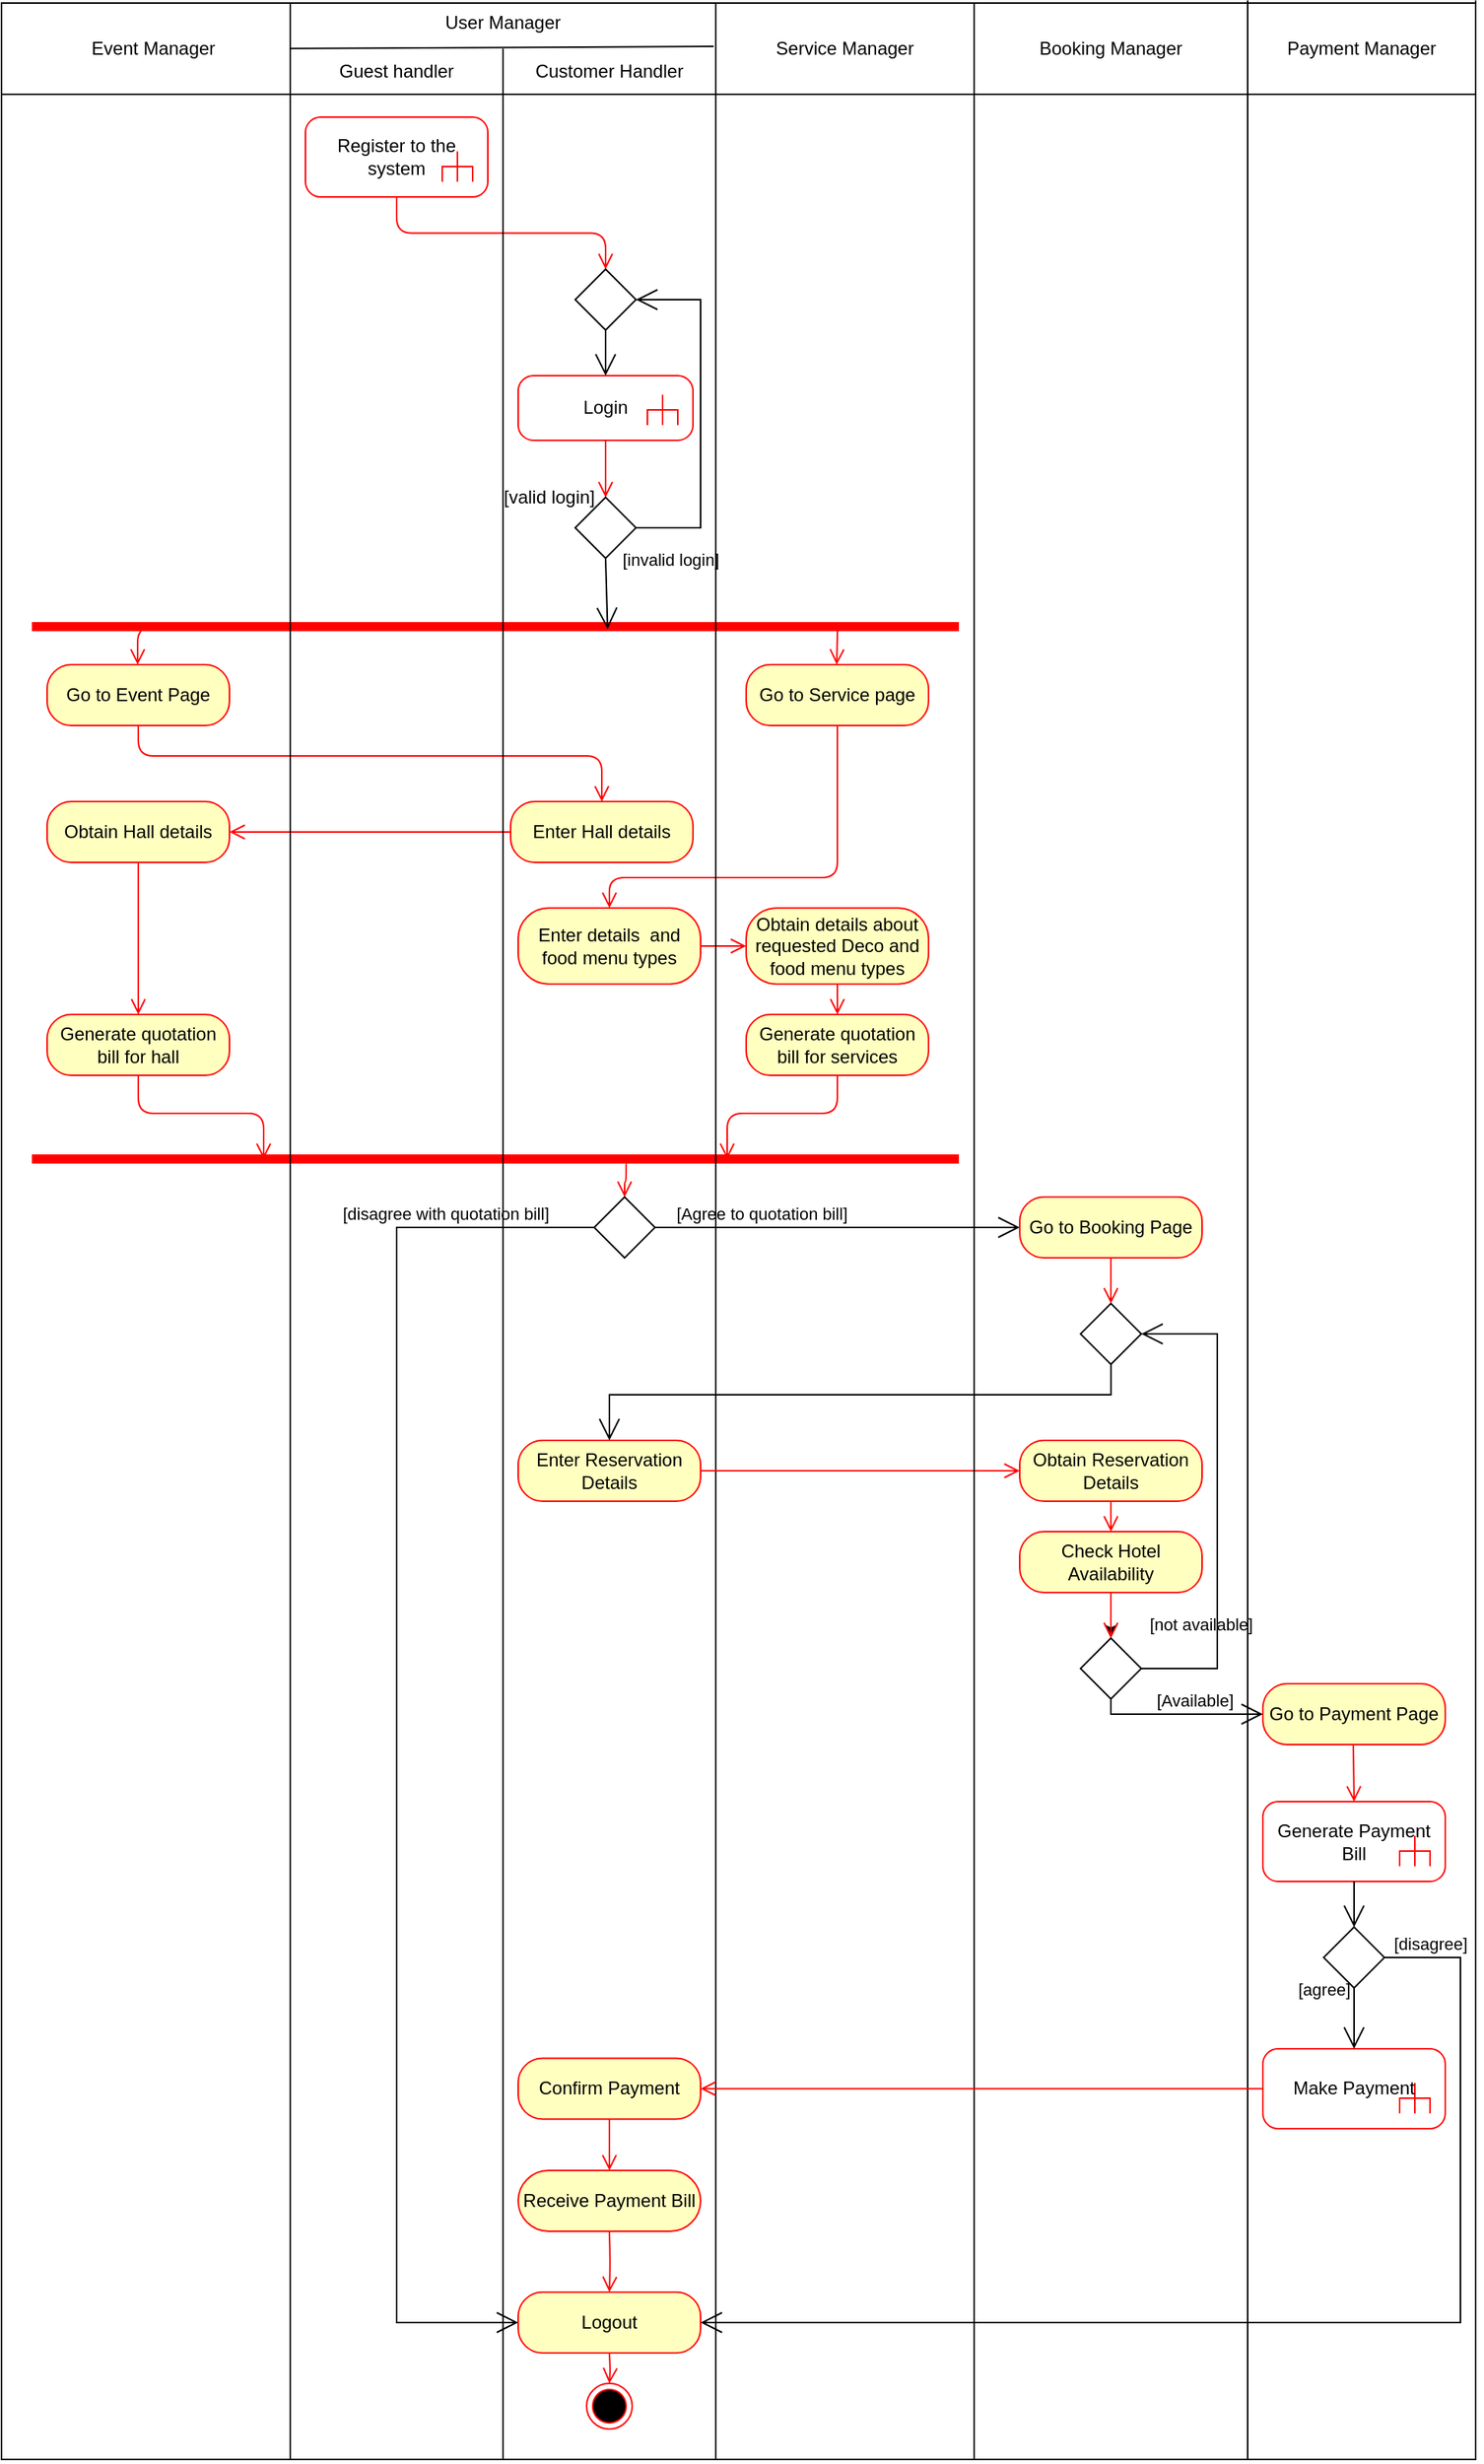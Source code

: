 <mxfile version="15.5.1" type="device"><diagram id="XBkCnQrleCH4AKceqHFo" name="Page-1"><mxGraphModel dx="2272" dy="772" grid="1" gridSize="10" guides="1" tooltips="1" connect="1" arrows="1" fold="1" page="1" pageScale="1" pageWidth="850" pageHeight="1100" math="0" shadow="0"><root><mxCell id="0"/><mxCell id="1" parent="0"/><mxCell id="JF-WQONZDyh2C9VwMEFc-1" value="" style="shape=partialRectangle;whiteSpace=wrap;html=1;top=0;bottom=0;fillColor=none;" parent="1" vertex="1"><mxGeometry x="50" y="25" width="280" height="1615" as="geometry"/></mxCell><mxCell id="JF-WQONZDyh2C9VwMEFc-6" value="" style="rounded=0;whiteSpace=wrap;html=1;" parent="1" vertex="1"><mxGeometry x="50" y="25" width="280" height="60" as="geometry"/></mxCell><mxCell id="JF-WQONZDyh2C9VwMEFc-7" value="Service Manager" style="rounded=0;whiteSpace=wrap;html=1;" parent="1" vertex="1"><mxGeometry x="330" y="25" width="170" height="60" as="geometry"/></mxCell><mxCell id="JF-WQONZDyh2C9VwMEFc-8" value="Booking Manager" style="rounded=0;whiteSpace=wrap;html=1;" parent="1" vertex="1"><mxGeometry x="500" y="25" width="180" height="60" as="geometry"/></mxCell><mxCell id="JF-WQONZDyh2C9VwMEFc-9" value="Payment Manager" style="rounded=0;whiteSpace=wrap;html=1;" parent="1" vertex="1"><mxGeometry x="680" y="25" width="150" height="60" as="geometry"/></mxCell><mxCell id="JF-WQONZDyh2C9VwMEFc-10" value="" style="rounded=0;whiteSpace=wrap;html=1;" parent="1" vertex="1"><mxGeometry x="-140" y="25" width="190" height="60" as="geometry"/></mxCell><mxCell id="JF-WQONZDyh2C9VwMEFc-18" value="" style="edgeStyle=orthogonalEdgeStyle;html=1;verticalAlign=bottom;endArrow=open;endSize=8;strokeColor=#ff0000;entryX=0.5;entryY=0;entryDx=0;entryDy=0;exitX=0.5;exitY=1;exitDx=0;exitDy=0;exitPerimeter=0;" parent="1" source="JF-WQONZDyh2C9VwMEFc-64" target="JF-WQONZDyh2C9VwMEFc-20" edge="1"><mxGeometry relative="1" as="geometry"><mxPoint x="195.0" y="180" as="targetPoint"/><mxPoint x="195" y="150" as="sourcePoint"/></mxGeometry></mxCell><mxCell id="JF-WQONZDyh2C9VwMEFc-19" value="" style="edgeStyle=orthogonalEdgeStyle;html=1;verticalAlign=bottom;endArrow=open;endSize=8;strokeColor=#ff0000;exitX=0.5;exitY=1;exitDx=0;exitDy=0;entryX=0.5;entryY=0;entryDx=0;entryDy=0;exitPerimeter=0;" parent="1" source="JF-WQONZDyh2C9VwMEFc-63" target="JF-WQONZDyh2C9VwMEFc-22" edge="1"><mxGeometry relative="1" as="geometry"><mxPoint x="195" y="350" as="targetPoint"/><mxPoint x="195" y="290" as="sourcePoint"/></mxGeometry></mxCell><mxCell id="JF-WQONZDyh2C9VwMEFc-20" value="" style="shape=rhombus;html=1;verticalLabelPosition=bottom;verticalAlignment=top;" parent="1" vertex="1"><mxGeometry x="237.5" y="200" width="40" height="40" as="geometry"/></mxCell><mxCell id="JF-WQONZDyh2C9VwMEFc-21" value="" style="edgeStyle=elbowEdgeStyle;html=1;elbow=vertical;verticalAlign=bottom;endArrow=open;rounded=0;labelBackgroundColor=none;endSize=12;exitX=0.5;exitY=1;exitDx=0;exitDy=0;entryX=0.5;entryY=0;entryDx=0;entryDy=0;entryPerimeter=0;" parent="1" source="JF-WQONZDyh2C9VwMEFc-20" target="JF-WQONZDyh2C9VwMEFc-63" edge="1"><mxGeometry x="-0.012" y="15" relative="1" as="geometry"><mxPoint x="195" y="240" as="targetPoint"/><Array as="points"/><mxPoint as="offset"/></mxGeometry></mxCell><mxCell id="JF-WQONZDyh2C9VwMEFc-22" value="" style="shape=rhombus;html=1;verticalLabelPosition=bottom;verticalAlignment=top;" parent="1" vertex="1"><mxGeometry x="237.5" y="350" width="40" height="40" as="geometry"/></mxCell><mxCell id="JF-WQONZDyh2C9VwMEFc-23" value="[invalid login]" style="edgeStyle=elbowEdgeStyle;html=1;elbow=vertical;verticalAlign=bottom;endArrow=open;rounded=0;labelBackgroundColor=none;endSize=12;entryX=1;entryY=0.5;entryDx=0;entryDy=0;" parent="1" source="JF-WQONZDyh2C9VwMEFc-22" target="JF-WQONZDyh2C9VwMEFc-20" edge="1"><mxGeometry x="-0.808" y="-30" relative="1" as="geometry"><mxPoint x="330" y="500" as="targetPoint"/><Array as="points"><mxPoint x="320" y="280"/><mxPoint x="290" y="260"/><mxPoint x="280" y="310"/><mxPoint x="260" y="360"/></Array><mxPoint as="offset"/></mxGeometry></mxCell><mxCell id="JF-WQONZDyh2C9VwMEFc-24" value="" style="shape=line;html=1;strokeWidth=6;strokeColor=#ff0000;" parent="1" vertex="1"><mxGeometry x="-120" y="430" width="610" height="10" as="geometry"/></mxCell><mxCell id="JF-WQONZDyh2C9VwMEFc-26" value="Go to Event Page" style="rounded=1;whiteSpace=wrap;html=1;arcSize=40;fontColor=#000000;fillColor=#ffffc0;strokeColor=#ff0000;" parent="1" vertex="1"><mxGeometry x="-110" y="460" width="120" height="40" as="geometry"/></mxCell><mxCell id="JF-WQONZDyh2C9VwMEFc-27" value="Go to Service page" style="rounded=1;whiteSpace=wrap;html=1;arcSize=40;fontColor=#000000;fillColor=#ffffc0;strokeColor=#ff0000;" parent="1" vertex="1"><mxGeometry x="350" y="460" width="120" height="40" as="geometry"/></mxCell><mxCell id="JF-WQONZDyh2C9VwMEFc-28" value="" style="endArrow=open;endFill=1;endSize=12;html=1;exitX=0.5;exitY=1;exitDx=0;exitDy=0;entryX=0.621;entryY=0.667;entryDx=0;entryDy=0;entryPerimeter=0;" parent="1" source="JF-WQONZDyh2C9VwMEFc-22" target="JF-WQONZDyh2C9VwMEFc-24" edge="1"><mxGeometry width="160" relative="1" as="geometry"><mxPoint x="200" y="380" as="sourcePoint"/><mxPoint x="360" y="380" as="targetPoint"/><Array as="points"/></mxGeometry></mxCell><mxCell id="JF-WQONZDyh2C9VwMEFc-29" value="[valid login]" style="text;html=1;align=center;verticalAlign=middle;resizable=0;points=[];autosize=1;" parent="1" vertex="1"><mxGeometry x="180" y="340" width="80" height="20" as="geometry"/></mxCell><mxCell id="JF-WQONZDyh2C9VwMEFc-30" value="Obtain Hall details" style="rounded=1;whiteSpace=wrap;html=1;arcSize=40;fontColor=#000000;fillColor=#ffffc0;strokeColor=#ff0000;" parent="1" vertex="1"><mxGeometry x="-110" y="550" width="120" height="40" as="geometry"/></mxCell><mxCell id="JF-WQONZDyh2C9VwMEFc-31" value="" style="edgeStyle=orthogonalEdgeStyle;html=1;verticalAlign=bottom;endArrow=open;endSize=8;strokeColor=#ff0000;entryX=0.5;entryY=0;entryDx=0;entryDy=0;" parent="1" source="JF-WQONZDyh2C9VwMEFc-30" target="JF-WQONZDyh2C9VwMEFc-37" edge="1"><mxGeometry relative="1" as="geometry"><mxPoint x="140" y="580" as="targetPoint"/></mxGeometry></mxCell><mxCell id="JF-WQONZDyh2C9VwMEFc-32" value="Obtain details about requested Deco and food menu types" style="rounded=1;whiteSpace=wrap;html=1;arcSize=40;fontColor=#000000;fillColor=#ffffc0;strokeColor=#ff0000;" parent="1" vertex="1"><mxGeometry x="350" y="620" width="120" height="50" as="geometry"/></mxCell><mxCell id="JF-WQONZDyh2C9VwMEFc-33" value="" style="edgeStyle=orthogonalEdgeStyle;html=1;verticalAlign=bottom;endArrow=open;endSize=8;strokeColor=#ff0000;entryX=0.5;entryY=0;entryDx=0;entryDy=0;" parent="1" source="JF-WQONZDyh2C9VwMEFc-32" target="JF-WQONZDyh2C9VwMEFc-39" edge="1"><mxGeometry relative="1" as="geometry"><mxPoint x="290" y="580" as="targetPoint"/></mxGeometry></mxCell><mxCell id="JF-WQONZDyh2C9VwMEFc-35" value="" style="edgeStyle=orthogonalEdgeStyle;html=1;verticalAlign=bottom;endArrow=open;endSize=8;strokeColor=#ff0000;exitX=0.5;exitY=1;exitDx=0;exitDy=0;entryX=0.5;entryY=0;entryDx=0;entryDy=0;" parent="1" source="JF-WQONZDyh2C9VwMEFc-27" target="JF-WQONZDyh2C9VwMEFc-76" edge="1"><mxGeometry relative="1" as="geometry"><mxPoint x="540.0" y="550" as="targetPoint"/><mxPoint x="540.0" y="510" as="sourcePoint"/><Array as="points"><mxPoint x="410" y="600"/><mxPoint x="260" y="600"/></Array></mxGeometry></mxCell><mxCell id="JF-WQONZDyh2C9VwMEFc-36" value="" style="edgeStyle=orthogonalEdgeStyle;html=1;verticalAlign=bottom;endArrow=open;endSize=8;strokeColor=#ff0000;exitX=0.5;exitY=1;exitDx=0;exitDy=0;entryX=0.5;entryY=0;entryDx=0;entryDy=0;" parent="1" source="JF-WQONZDyh2C9VwMEFc-26" target="JF-WQONZDyh2C9VwMEFc-71" edge="1"><mxGeometry relative="1" as="geometry"><mxPoint x="409.58" y="550" as="targetPoint"/><mxPoint x="409.58" y="510" as="sourcePoint"/><Array as="points"><mxPoint x="-50" y="520"/><mxPoint x="255" y="520"/><mxPoint x="255" y="550"/></Array></mxGeometry></mxCell><mxCell id="JF-WQONZDyh2C9VwMEFc-37" value="Generate quotation bill for hall" style="rounded=1;whiteSpace=wrap;html=1;arcSize=40;fontColor=#000000;fillColor=#ffffc0;strokeColor=#ff0000;" parent="1" vertex="1"><mxGeometry x="-110" y="690" width="120" height="40" as="geometry"/></mxCell><mxCell id="JF-WQONZDyh2C9VwMEFc-38" value="" style="edgeStyle=orthogonalEdgeStyle;html=1;verticalAlign=bottom;endArrow=open;endSize=8;strokeColor=#ff0000;entryX=0.25;entryY=0.5;entryDx=0;entryDy=0;entryPerimeter=0;" parent="1" source="JF-WQONZDyh2C9VwMEFc-37" target="JF-WQONZDyh2C9VwMEFc-41" edge="1"><mxGeometry relative="1" as="geometry"><mxPoint x="140" y="670" as="targetPoint"/></mxGeometry></mxCell><mxCell id="JF-WQONZDyh2C9VwMEFc-39" value="Generate quotation bill for services" style="rounded=1;whiteSpace=wrap;html=1;arcSize=40;fontColor=#000000;fillColor=#ffffc0;strokeColor=#ff0000;" parent="1" vertex="1"><mxGeometry x="350" y="690" width="120" height="40" as="geometry"/></mxCell><mxCell id="JF-WQONZDyh2C9VwMEFc-40" value="" style="edgeStyle=orthogonalEdgeStyle;html=1;verticalAlign=bottom;endArrow=open;endSize=8;strokeColor=#ff0000;entryX=0.75;entryY=0.5;entryDx=0;entryDy=0;entryPerimeter=0;" parent="1" source="JF-WQONZDyh2C9VwMEFc-39" target="JF-WQONZDyh2C9VwMEFc-41" edge="1"><mxGeometry relative="1" as="geometry"><mxPoint x="290" y="670" as="targetPoint"/></mxGeometry></mxCell><mxCell id="JF-WQONZDyh2C9VwMEFc-41" value="" style="shape=line;html=1;strokeWidth=6;strokeColor=#ff0000;" parent="1" vertex="1"><mxGeometry x="-120" y="780" width="610" height="10" as="geometry"/></mxCell><mxCell id="JF-WQONZDyh2C9VwMEFc-42" value="" style="edgeStyle=orthogonalEdgeStyle;html=1;verticalAlign=bottom;endArrow=open;endSize=8;strokeColor=#ff0000;entryX=0.5;entryY=0;entryDx=0;entryDy=0;exitX=0.641;exitY=0.817;exitDx=0;exitDy=0;exitPerimeter=0;" parent="1" source="JF-WQONZDyh2C9VwMEFc-41" target="JF-WQONZDyh2C9VwMEFc-43" edge="1"><mxGeometry relative="1" as="geometry"><mxPoint x="220" y="750" as="targetPoint"/><Array as="points"/></mxGeometry></mxCell><mxCell id="JF-WQONZDyh2C9VwMEFc-43" value="" style="shape=rhombus;html=1;verticalLabelPosition=bottom;verticalAlignment=top;" parent="1" vertex="1"><mxGeometry x="250" y="810" width="40" height="40" as="geometry"/></mxCell><mxCell id="JF-WQONZDyh2C9VwMEFc-44" value="[disagree with quotation bill]" style="edgeStyle=elbowEdgeStyle;html=1;elbow=vertical;verticalAlign=bottom;endArrow=open;rounded=0;labelBackgroundColor=none;endSize=12;exitX=0;exitY=0.5;exitDx=0;exitDy=0;entryX=0;entryY=0.5;entryDx=0;entryDy=0;" parent="1" source="JF-WQONZDyh2C9VwMEFc-43" target="JF-WQONZDyh2C9VwMEFc-90" edge="1"><mxGeometry x="-0.789" relative="1" as="geometry"><mxPoint x="570" y="860" as="targetPoint"/><Array as="points"><mxPoint x="120" y="970"/><mxPoint x="130" y="900"/><mxPoint x="110" y="950"/><mxPoint x="240" y="1070"/><mxPoint x="260" y="930"/><mxPoint x="250" y="870"/><mxPoint x="290" y="810"/><mxPoint x="280" y="740"/></Array><mxPoint as="offset"/></mxGeometry></mxCell><mxCell id="JF-WQONZDyh2C9VwMEFc-45" value="[Agree to quotation bill]" style="edgeStyle=elbowEdgeStyle;html=1;elbow=vertical;verticalAlign=bottom;endArrow=open;rounded=0;labelBackgroundColor=none;endSize=12;exitX=1;exitY=0.5;exitDx=0;exitDy=0;entryX=0;entryY=0.5;entryDx=0;entryDy=0;" parent="1" source="JF-WQONZDyh2C9VwMEFc-43" target="JF-WQONZDyh2C9VwMEFc-46" edge="1"><mxGeometry x="-0.417" relative="1" as="geometry"><mxPoint x="460" y="910" as="targetPoint"/><Array as="points"><mxPoint x="320" y="830"/><mxPoint x="360" y="850"/><mxPoint x="360" y="840"/><mxPoint x="130" y="770"/><mxPoint x="220" y="795"/></Array><mxPoint as="offset"/></mxGeometry></mxCell><mxCell id="JF-WQONZDyh2C9VwMEFc-46" value="Go to Booking Page" style="rounded=1;whiteSpace=wrap;html=1;arcSize=40;fontColor=#000000;fillColor=#ffffc0;strokeColor=#ff0000;" parent="1" vertex="1"><mxGeometry x="530" y="810" width="120" height="40" as="geometry"/></mxCell><mxCell id="JF-WQONZDyh2C9VwMEFc-47" value="" style="edgeStyle=orthogonalEdgeStyle;html=1;verticalAlign=bottom;endArrow=open;endSize=8;strokeColor=#ff0000;entryX=0.5;entryY=0;entryDx=0;entryDy=0;" parent="1" source="JF-WQONZDyh2C9VwMEFc-46" target="JF-WQONZDyh2C9VwMEFc-50" edge="1"><mxGeometry relative="1" as="geometry"><mxPoint x="220" y="880" as="targetPoint"/><Array as="points"><mxPoint x="590" y="860"/><mxPoint x="590" y="860"/></Array></mxGeometry></mxCell><mxCell id="JF-WQONZDyh2C9VwMEFc-48" value="Obtain Reservation Details" style="rounded=1;whiteSpace=wrap;html=1;arcSize=40;fontColor=#000000;fillColor=#ffffc0;strokeColor=#ff0000;" parent="1" vertex="1"><mxGeometry x="530" y="970" width="120" height="40" as="geometry"/></mxCell><mxCell id="JF-WQONZDyh2C9VwMEFc-49" value="" style="edgeStyle=orthogonalEdgeStyle;html=1;verticalAlign=bottom;endArrow=open;endSize=8;strokeColor=#ff0000;entryX=0.5;entryY=0;entryDx=0;entryDy=0;" parent="1" source="JF-WQONZDyh2C9VwMEFc-48" target="JF-WQONZDyh2C9VwMEFc-56" edge="1"><mxGeometry relative="1" as="geometry"><mxPoint x="220" y="1000" as="targetPoint"/></mxGeometry></mxCell><mxCell id="JF-WQONZDyh2C9VwMEFc-50" value="" style="shape=rhombus;html=1;verticalLabelPosition=bottom;verticalAlignment=top;" parent="1" vertex="1"><mxGeometry x="570" y="880" width="40" height="40" as="geometry"/></mxCell><mxCell id="JF-WQONZDyh2C9VwMEFc-51" value="" style="edgeStyle=elbowEdgeStyle;html=1;elbow=vertical;verticalAlign=bottom;endArrow=open;rounded=0;labelBackgroundColor=none;endSize=12;exitX=0.502;exitY=0.99;exitDx=0;exitDy=0;exitPerimeter=0;entryX=0.5;entryY=0;entryDx=0;entryDy=0;" parent="1" source="JF-WQONZDyh2C9VwMEFc-50" target="JF-WQONZDyh2C9VwMEFc-100" edge="1"><mxGeometry x="0.5" y="22" relative="1" as="geometry"><mxPoint x="350" y="890" as="targetPoint"/><mxPoint x="221.0" y="910" as="sourcePoint"/><Array as="points"><mxPoint x="580" y="940"/><mxPoint x="810" y="890"/><mxPoint x="580" y="900"/><mxPoint x="240" y="920"/><mxPoint x="221" y="940"/></Array><mxPoint x="-42" y="-10" as="offset"/></mxGeometry></mxCell><mxCell id="JF-WQONZDyh2C9VwMEFc-52" value="" style="shape=rhombus;html=1;verticalLabelPosition=bottom;verticalAlignment=top;" parent="1" vertex="1"><mxGeometry x="570" y="1100" width="40" height="40" as="geometry"/></mxCell><mxCell id="JF-WQONZDyh2C9VwMEFc-53" value="[Available]" style="edgeStyle=elbowEdgeStyle;html=1;elbow=vertical;verticalAlign=bottom;endArrow=open;rounded=0;labelBackgroundColor=none;endSize=12;entryX=0;entryY=0.5;entryDx=0;entryDy=0;exitX=0.5;exitY=1;exitDx=0;exitDy=0;" parent="1" source="JF-WQONZDyh2C9VwMEFc-52" target="JF-WQONZDyh2C9VwMEFc-58" edge="1"><mxGeometry x="0.538" y="-20" relative="1" as="geometry"><mxPoint x="320" y="1060" as="targetPoint"/><mxPoint x="240" y="1060.0" as="sourcePoint"/><Array as="points"><mxPoint x="630" y="1150"/><mxPoint x="630" y="1120"/><mxPoint x="650" y="1160"/><mxPoint x="880" y="1140"/><mxPoint x="920" y="1100"/><mxPoint x="870" y="1140"/><mxPoint x="880" y="1140"/><mxPoint x="290" y="1060"/><mxPoint x="270" y="1070"/><mxPoint x="280" y="1070"/><mxPoint x="280" y="1080"/><mxPoint x="310" y="1090"/><mxPoint x="270" y="1090"/><mxPoint x="280" y="1100"/><mxPoint x="250" y="1060"/></Array><mxPoint x="-20" y="-20" as="offset"/></mxGeometry></mxCell><mxCell id="JF-WQONZDyh2C9VwMEFc-54" value="[not available]" style="edgeStyle=elbowEdgeStyle;html=1;elbow=vertical;verticalAlign=bottom;endArrow=open;rounded=0;labelBackgroundColor=none;endSize=12;entryX=1;entryY=0.5;entryDx=0;entryDy=0;exitX=1;exitY=0.5;exitDx=0;exitDy=0;" parent="1" source="JF-WQONZDyh2C9VwMEFc-52" target="JF-WQONZDyh2C9VwMEFc-50" edge="1"><mxGeometry x="-0.758" y="20" relative="1" as="geometry"><mxPoint x="120" y="1080" as="targetPoint"/><Array as="points"><mxPoint x="660" y="1030"/><mxPoint x="510" y="990"/><mxPoint x="710" y="960"/><mxPoint x="130" y="970"/></Array><mxPoint as="offset"/></mxGeometry></mxCell><mxCell id="JF-WQONZDyh2C9VwMEFc-55" value="" style="edgeStyle=orthogonalEdgeStyle;rounded=1;orthogonalLoop=1;jettySize=auto;html=1;" parent="1" source="JF-WQONZDyh2C9VwMEFc-56" target="JF-WQONZDyh2C9VwMEFc-52" edge="1"><mxGeometry relative="1" as="geometry"/></mxCell><mxCell id="JF-WQONZDyh2C9VwMEFc-56" value="Check Hotel Availability" style="rounded=1;whiteSpace=wrap;html=1;arcSize=40;fontColor=#000000;fillColor=#ffffc0;strokeColor=#ff0000;" parent="1" vertex="1"><mxGeometry x="530" y="1030" width="120" height="40" as="geometry"/></mxCell><mxCell id="JF-WQONZDyh2C9VwMEFc-57" value="" style="edgeStyle=orthogonalEdgeStyle;html=1;verticalAlign=bottom;endArrow=open;endSize=8;strokeColor=#ff0000;entryX=0.5;entryY=0;entryDx=0;entryDy=0;exitX=0.5;exitY=1;exitDx=0;exitDy=0;" parent="1" source="JF-WQONZDyh2C9VwMEFc-56" target="JF-WQONZDyh2C9VwMEFc-52" edge="1"><mxGeometry relative="1" as="geometry"><mxPoint x="219.5" y="1080" as="targetPoint"/><mxPoint x="219.5" y="1040" as="sourcePoint"/></mxGeometry></mxCell><mxCell id="JF-WQONZDyh2C9VwMEFc-58" value="Go to Payment Page" style="rounded=1;whiteSpace=wrap;html=1;arcSize=40;fontColor=#000000;fillColor=#ffffc0;strokeColor=#ff0000;" parent="1" vertex="1"><mxGeometry x="690" y="1130" width="120" height="40" as="geometry"/></mxCell><mxCell id="JF-WQONZDyh2C9VwMEFc-63" value="Login" style="html=1;shape=mxgraph.sysml.callBehAct;whiteSpace=wrap;align=center;strokeColor=#FF0000;" parent="1" vertex="1"><mxGeometry x="200" y="270" width="115" height="42.5" as="geometry"/></mxCell><mxCell id="JF-WQONZDyh2C9VwMEFc-64" value="&lt;span&gt;Register to the system&lt;/span&gt;" style="html=1;shape=mxgraph.sysml.callBehAct;whiteSpace=wrap;align=center;strokeColor=#FF0000;" parent="1" vertex="1"><mxGeometry x="60" y="100" width="120" height="52.5" as="geometry"/></mxCell><mxCell id="JF-WQONZDyh2C9VwMEFc-66" style="edgeStyle=orthogonalEdgeStyle;rounded=0;orthogonalLoop=1;jettySize=auto;html=1;exitX=0.5;exitY=1;exitDx=0;exitDy=0;exitPerimeter=0;" parent="1" source="JF-WQONZDyh2C9VwMEFc-63" target="JF-WQONZDyh2C9VwMEFc-63" edge="1"><mxGeometry relative="1" as="geometry"/></mxCell><mxCell id="JF-WQONZDyh2C9VwMEFc-71" value="Enter Hall details" style="rounded=1;whiteSpace=wrap;html=1;arcSize=40;fontColor=#000000;fillColor=#ffffc0;strokeColor=#ff0000;" parent="1" vertex="1"><mxGeometry x="195" y="550" width="120" height="40" as="geometry"/></mxCell><mxCell id="JF-WQONZDyh2C9VwMEFc-76" value="Enter details&amp;nbsp; and food menu types" style="rounded=1;whiteSpace=wrap;html=1;arcSize=40;fontColor=#000000;fillColor=#ffffc0;strokeColor=#ff0000;" parent="1" vertex="1"><mxGeometry x="200" y="620" width="120" height="50" as="geometry"/></mxCell><mxCell id="JF-WQONZDyh2C9VwMEFc-77" value="" style="edgeStyle=orthogonalEdgeStyle;html=1;verticalAlign=bottom;endArrow=open;endSize=8;strokeColor=#ff0000;entryX=1;entryY=0.5;entryDx=0;entryDy=0;exitX=0;exitY=0.5;exitDx=0;exitDy=0;" parent="1" source="JF-WQONZDyh2C9VwMEFc-71" target="JF-WQONZDyh2C9VwMEFc-30" edge="1"><mxGeometry relative="1" as="geometry"><mxPoint x="-40" y="650.0" as="targetPoint"/><mxPoint x="-40" y="600.0" as="sourcePoint"/></mxGeometry></mxCell><mxCell id="JF-WQONZDyh2C9VwMEFc-78" value="" style="endArrow=none;html=1;entryX=0.5;entryY=1;entryDx=0;entryDy=0;exitX=0.5;exitY=1;exitDx=0;exitDy=0;" parent="1" source="JF-WQONZDyh2C9VwMEFc-1" target="JF-WQONZDyh2C9VwMEFc-6" edge="1"><mxGeometry width="50" height="50" relative="1" as="geometry"><mxPoint x="210" y="370" as="sourcePoint"/><mxPoint x="260" y="320" as="targetPoint"/></mxGeometry></mxCell><mxCell id="JF-WQONZDyh2C9VwMEFc-81" value="" style="edgeStyle=orthogonalEdgeStyle;html=1;verticalAlign=bottom;endArrow=open;endSize=8;strokeColor=#ff0000;entryX=0;entryY=0.5;entryDx=0;entryDy=0;exitX=1;exitY=0.5;exitDx=0;exitDy=0;" parent="1" source="JF-WQONZDyh2C9VwMEFc-76" target="JF-WQONZDyh2C9VwMEFc-32" edge="1"><mxGeometry relative="1" as="geometry"><mxPoint x="-40" y="650.0" as="targetPoint"/><mxPoint x="-40" y="600.0" as="sourcePoint"/></mxGeometry></mxCell><mxCell id="JF-WQONZDyh2C9VwMEFc-83" value="" style="shape=partialRectangle;whiteSpace=wrap;html=1;top=0;bottom=0;fillColor=none;" parent="1" vertex="1"><mxGeometry x="330" y="37.5" width="170" height="1602.5" as="geometry"/></mxCell><mxCell id="JF-WQONZDyh2C9VwMEFc-85" value="Confirm Payment" style="rounded=1;whiteSpace=wrap;html=1;arcSize=40;fontColor=#000000;fillColor=#ffffc0;strokeColor=#ff0000;" parent="1" vertex="1"><mxGeometry x="200" y="1376.25" width="120" height="40" as="geometry"/></mxCell><mxCell id="JF-WQONZDyh2C9VwMEFc-90" value="Logout" style="rounded=1;whiteSpace=wrap;html=1;arcSize=40;fontColor=#000000;fillColor=#ffffc0;strokeColor=#ff0000;" parent="1" vertex="1"><mxGeometry x="200" y="1530" width="120" height="40" as="geometry"/></mxCell><mxCell id="JF-WQONZDyh2C9VwMEFc-96" value="" style="shape=partialRectangle;whiteSpace=wrap;html=1;top=0;bottom=0;fillColor=none;" parent="1" vertex="1"><mxGeometry x="680" y="23.75" width="150" height="1616.25" as="geometry"/></mxCell><mxCell id="JF-WQONZDyh2C9VwMEFc-100" value="Enter Reservation Details" style="rounded=1;whiteSpace=wrap;html=1;arcSize=40;fontColor=#000000;fillColor=#ffffc0;strokeColor=#ff0000;" parent="1" vertex="1"><mxGeometry x="200" y="970" width="120" height="40" as="geometry"/></mxCell><mxCell id="JF-WQONZDyh2C9VwMEFc-102" value="" style="edgeStyle=orthogonalEdgeStyle;html=1;verticalAlign=bottom;endArrow=open;endSize=8;strokeColor=#ff0000;exitX=1;exitY=0.5;exitDx=0;exitDy=0;entryX=0;entryY=0.5;entryDx=0;entryDy=0;" parent="1" source="JF-WQONZDyh2C9VwMEFc-100" target="JF-WQONZDyh2C9VwMEFc-48" edge="1"><mxGeometry relative="1" as="geometry"><mxPoint x="272.5" y="1270" as="targetPoint"/><mxPoint x="270" y="1220" as="sourcePoint"/><Array as="points"><mxPoint x="360" y="990"/><mxPoint x="360" y="990"/></Array></mxGeometry></mxCell><mxCell id="JF-WQONZDyh2C9VwMEFc-107" value="Receive Payment Bill" style="rounded=1;whiteSpace=wrap;html=1;arcSize=50;fontColor=#000000;fillColor=#ffffc0;strokeColor=#ff0000;" parent="1" vertex="1"><mxGeometry x="200" y="1450" width="120" height="40" as="geometry"/></mxCell><mxCell id="VKSufzihv-TFunnmJKhM-2" style="edgeStyle=orthogonalEdgeStyle;rounded=0;orthogonalLoop=1;jettySize=auto;html=1;exitX=0.5;exitY=1;exitDx=0;exitDy=0;" parent="1" source="JF-WQONZDyh2C9VwMEFc-85" target="JF-WQONZDyh2C9VwMEFc-85" edge="1"><mxGeometry relative="1" as="geometry"/></mxCell><mxCell id="VKSufzihv-TFunnmJKhM-3" value="" style="shape=partialRectangle;whiteSpace=wrap;html=1;top=0;bottom=0;fillColor=none;" parent="1" vertex="1"><mxGeometry x="500" y="25" width="180" height="1610" as="geometry"/></mxCell><mxCell id="VKSufzihv-TFunnmJKhM-4" value="" style="shape=partialRectangle;whiteSpace=wrap;html=1;top=0;bottom=0;fillColor=none;" parent="1" vertex="1"><mxGeometry x="-140" y="27.5" width="190" height="1612.5" as="geometry"/></mxCell><mxCell id="VKSufzihv-TFunnmJKhM-8" value="" style="edgeStyle=orthogonalEdgeStyle;html=1;verticalAlign=bottom;endArrow=open;endSize=8;strokeColor=#ff0000;entryX=0.5;entryY=0;entryDx=0;entryDy=0;exitX=0.75;exitY=0.5;exitDx=0;exitDy=0;exitPerimeter=0;" parent="1" source="JF-WQONZDyh2C9VwMEFc-24" edge="1"><mxGeometry relative="1" as="geometry"><mxPoint x="409.58" y="460" as="targetPoint"/><mxPoint x="410" y="440" as="sourcePoint"/><Array as="points"><mxPoint x="410" y="435"/><mxPoint x="410" y="440"/></Array></mxGeometry></mxCell><mxCell id="VKSufzihv-TFunnmJKhM-11" value="" style="edgeStyle=orthogonalEdgeStyle;html=1;verticalAlign=bottom;endArrow=open;endSize=8;strokeColor=#ff0000;entryX=0.5;entryY=0;entryDx=0;entryDy=0;exitX=0.25;exitY=0.5;exitDx=0;exitDy=0;exitPerimeter=0;" parent="1" source="JF-WQONZDyh2C9VwMEFc-24" edge="1"><mxGeometry relative="1" as="geometry"><mxPoint x="-50.42" y="460" as="targetPoint"/><mxPoint x="-50.42" y="430" as="sourcePoint"/><Array as="points"><mxPoint x="-50" y="435"/></Array></mxGeometry></mxCell><mxCell id="VKSufzihv-TFunnmJKhM-12" value="Event Manager" style="text;html=1;strokeColor=none;fillColor=none;align=center;verticalAlign=middle;whiteSpace=wrap;rounded=0;" parent="1" vertex="1"><mxGeometry x="-90" y="45" width="100" height="20" as="geometry"/></mxCell><mxCell id="VKSufzihv-TFunnmJKhM-13" value="Make Payment" style="html=1;shape=mxgraph.sysml.callBehAct;whiteSpace=wrap;align=center;strokeColor=#FF0000;" parent="1" vertex="1"><mxGeometry x="690" y="1370" width="120" height="52.5" as="geometry"/></mxCell><mxCell id="VKSufzihv-TFunnmJKhM-14" value="Generate Payment Bill" style="html=1;shape=mxgraph.sysml.callBehAct;whiteSpace=wrap;align=center;strokeColor=#FF0000;" parent="1" vertex="1"><mxGeometry x="690" y="1207.5" width="120" height="52.5" as="geometry"/></mxCell><mxCell id="VKSufzihv-TFunnmJKhM-17" value="" style="shape=rhombus;html=1;verticalLabelPosition=bottom;verticalAlignment=top;" parent="1" vertex="1"><mxGeometry x="730" y="1290" width="40" height="40" as="geometry"/></mxCell><mxCell id="VKSufzihv-TFunnmJKhM-18" value="" style="edgeStyle=elbowEdgeStyle;html=1;elbow=horizontal;align=right;verticalAlign=bottom;endArrow=none;rounded=0;labelBackgroundColor=none;startArrow=open;startSize=12;entryX=0.5;entryY=1;entryDx=0;entryDy=0;entryPerimeter=0;exitX=0.5;exitY=0;exitDx=0;exitDy=0;" parent="1" source="VKSufzihv-TFunnmJKhM-17" target="VKSufzihv-TFunnmJKhM-14" edge="1"><mxGeometry relative="1" as="geometry"><mxPoint x="760" y="1280" as="targetPoint"/></mxGeometry></mxCell><mxCell id="VKSufzihv-TFunnmJKhM-19" value="[agree]" style="edgeStyle=elbowEdgeStyle;html=1;elbow=vertical;verticalAlign=bottom;endArrow=open;rounded=0;labelBackgroundColor=none;endSize=12;entryX=0.5;entryY=0;entryDx=0;entryDy=0;entryPerimeter=0;exitX=0.5;exitY=1;exitDx=0;exitDy=0;" parent="1" source="VKSufzihv-TFunnmJKhM-17" target="VKSufzihv-TFunnmJKhM-13" edge="1"><mxGeometry y="22" relative="1" as="geometry"><mxPoint x="860" y="1340" as="targetPoint"/><Array as="points"><mxPoint x="760" y="1350"/><mxPoint x="860" y="1340"/></Array><mxPoint x="-42" y="-10" as="offset"/></mxGeometry></mxCell><mxCell id="VKSufzihv-TFunnmJKhM-20" value="[disagree]" style="edgeStyle=elbowEdgeStyle;html=1;elbow=vertical;verticalAlign=bottom;endArrow=open;rounded=0;labelBackgroundColor=none;endSize=12;exitX=1;exitY=0.5;exitDx=0;exitDy=0;entryX=1;entryY=0.5;entryDx=0;entryDy=0;" parent="1" source="VKSufzihv-TFunnmJKhM-17" target="JF-WQONZDyh2C9VwMEFc-90" edge="1"><mxGeometry x="-0.924" relative="1" as="geometry"><mxPoint x="660" y="1340" as="targetPoint"/><Array as="points"><mxPoint x="820" y="1460"/><mxPoint x="450" y="1540"/><mxPoint x="540" y="1550"/><mxPoint x="690" y="1310"/></Array><mxPoint as="offset"/></mxGeometry></mxCell><mxCell id="VKSufzihv-TFunnmJKhM-24" value="" style="edgeStyle=orthogonalEdgeStyle;html=1;verticalAlign=bottom;endArrow=open;endSize=8;strokeColor=#ff0000;exitX=0;exitY=0.5;exitDx=0;exitDy=0;entryX=1;entryY=0.5;entryDx=0;entryDy=0;exitPerimeter=0;" parent="1" source="VKSufzihv-TFunnmJKhM-13" target="JF-WQONZDyh2C9VwMEFc-85" edge="1"><mxGeometry relative="1" as="geometry"><mxPoint x="540" y="1000" as="targetPoint"/><mxPoint x="330" y="1000" as="sourcePoint"/><Array as="points"><mxPoint x="510" y="1396"/><mxPoint x="510" y="1396"/></Array></mxGeometry></mxCell><mxCell id="VKSufzihv-TFunnmJKhM-27" value="" style="edgeStyle=orthogonalEdgeStyle;html=1;verticalAlign=bottom;endArrow=open;endSize=8;strokeColor=#ff0000;entryX=0.5;entryY=0;entryDx=0;entryDy=0;exitX=0.5;exitY=1;exitDx=0;exitDy=0;" parent="1" source="JF-WQONZDyh2C9VwMEFc-85" target="JF-WQONZDyh2C9VwMEFc-107" edge="1"><mxGeometry relative="1" as="geometry"><mxPoint x="260" y="1330" as="targetPoint"/><mxPoint x="260" y="1310" as="sourcePoint"/></mxGeometry></mxCell><mxCell id="VKSufzihv-TFunnmJKhM-29" value="" style="edgeStyle=orthogonalEdgeStyle;html=1;verticalAlign=bottom;endArrow=open;endSize=8;strokeColor=#ff0000;entryX=0.5;entryY=0;entryDx=0;entryDy=0;" parent="1" target="JF-WQONZDyh2C9VwMEFc-90" edge="1"><mxGeometry relative="1" as="geometry"><mxPoint x="260" y="1523.75" as="targetPoint"/><mxPoint x="260" y="1490" as="sourcePoint"/></mxGeometry></mxCell><mxCell id="VKSufzihv-TFunnmJKhM-30" value="" style="edgeStyle=orthogonalEdgeStyle;html=1;verticalAlign=bottom;endArrow=open;endSize=8;strokeColor=#ff0000;entryX=0.5;entryY=0;entryDx=0;entryDy=0;exitX=0.5;exitY=1;exitDx=0;exitDy=0;entryPerimeter=0;" parent="1" target="VKSufzihv-TFunnmJKhM-14" edge="1"><mxGeometry relative="1" as="geometry"><mxPoint x="749.5" y="1203.75" as="targetPoint"/><mxPoint x="749.5" y="1170" as="sourcePoint"/></mxGeometry></mxCell><mxCell id="VKSufzihv-TFunnmJKhM-31" value="" style="edgeStyle=orthogonalEdgeStyle;html=1;verticalAlign=bottom;endArrow=open;endSize=8;strokeColor=#ff0000;entryX=0.5;entryY=0;entryDx=0;entryDy=0;" parent="1" target="VKSufzihv-TFunnmJKhM-32" edge="1"><mxGeometry relative="1" as="geometry"><mxPoint x="260" y="1610" as="targetPoint"/><mxPoint x="260" y="1570" as="sourcePoint"/></mxGeometry></mxCell><mxCell id="VKSufzihv-TFunnmJKhM-32" value="" style="ellipse;html=1;shape=endState;fillColor=#000000;strokeColor=#ff0000;" parent="1" vertex="1"><mxGeometry x="245" y="1590" width="30" height="30" as="geometry"/></mxCell><mxCell id="VKSufzihv-TFunnmJKhM-33" style="edgeStyle=orthogonalEdgeStyle;rounded=0;orthogonalLoop=1;jettySize=auto;html=1;exitX=0.5;exitY=1;exitDx=0;exitDy=0;" parent="1" source="VKSufzihv-TFunnmJKhM-32" target="VKSufzihv-TFunnmJKhM-32" edge="1"><mxGeometry relative="1" as="geometry"/></mxCell><mxCell id="VKSufzihv-TFunnmJKhM-34" value="" style="endArrow=none;html=1;exitX=1;exitY=0.017;exitDx=0;exitDy=0;exitPerimeter=0;entryX=-0.008;entryY=0.01;entryDx=0;entryDy=0;entryPerimeter=0;" parent="1" source="VKSufzihv-TFunnmJKhM-4" target="JF-WQONZDyh2C9VwMEFc-83" edge="1"><mxGeometry width="50" height="50" relative="1" as="geometry"><mxPoint x="80" y="90" as="sourcePoint"/><mxPoint x="140" y="40" as="targetPoint"/></mxGeometry></mxCell><mxCell id="VKSufzihv-TFunnmJKhM-35" value="User Manager" style="text;html=1;strokeColor=none;fillColor=none;align=center;verticalAlign=middle;whiteSpace=wrap;rounded=0;" parent="1" vertex="1"><mxGeometry x="135" y="27.5" width="110" height="20" as="geometry"/></mxCell><mxCell id="VKSufzihv-TFunnmJKhM-36" value="" style="endArrow=none;html=1;exitX=0.5;exitY=1;exitDx=0;exitDy=0;" parent="1" source="JF-WQONZDyh2C9VwMEFc-6" edge="1"><mxGeometry width="50" height="50" relative="1" as="geometry"><mxPoint x="170" y="110" as="sourcePoint"/><mxPoint x="190" y="55" as="targetPoint"/></mxGeometry></mxCell><mxCell id="VKSufzihv-TFunnmJKhM-37" value="Guest handler" style="text;html=1;strokeColor=none;fillColor=none;align=center;verticalAlign=middle;whiteSpace=wrap;rounded=0;" parent="1" vertex="1"><mxGeometry x="50" y="60" width="140" height="20" as="geometry"/></mxCell><mxCell id="VKSufzihv-TFunnmJKhM-38" value="Customer Handler" style="text;html=1;strokeColor=none;fillColor=none;align=center;verticalAlign=middle;whiteSpace=wrap;rounded=0;" parent="1" vertex="1"><mxGeometry x="195" y="60" width="130" height="20" as="geometry"/></mxCell><mxCell id="VKSufzihv-TFunnmJKhM-39" value="" style="endArrow=none;html=1;exitX=0;exitY=1;exitDx=0;exitDy=0;entryX=1;entryY=1;entryDx=0;entryDy=0;" parent="1" source="VKSufzihv-TFunnmJKhM-4" target="JF-WQONZDyh2C9VwMEFc-96" edge="1"><mxGeometry width="50" height="50" relative="1" as="geometry"><mxPoint x="60" y="1800" as="sourcePoint"/><mxPoint x="110" y="1750" as="targetPoint"/></mxGeometry></mxCell></root></mxGraphModel></diagram></mxfile>